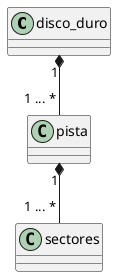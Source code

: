 // Un disco duro esta formado por pistas, y las pistas están formadas por sectores

@startuml EJERCICIO_04

class disco_duro 
class pista
class sectores

disco_duro "1" *-- "1 ... *" pista 
pista "1" *-- "1 ... *"sectores 

@enduml